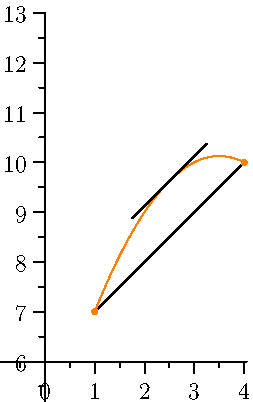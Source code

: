 import graph;
size(0,200);

real bu(real x) { return 7 + 3(x-1); }
real bl(real x) { return 7 + 2(x-1); }

//secant
draw((1,7)--(4,10),black);
dot((1,7),orange);
dot((4,10),orange);

real f(real x) { return 7+(x-1) - 0.5*(x-1)*(x-4) ; }
real fp(real x) { return 1 - 0.5*(x-4) - 0.5(x-1) ; }
real c = 2.5;

real tc(real x) { return f(c)+fp(c)*(x-c); }

draw(graph(f,1,4),orange);

draw(graph(tc,c-0.75,c+0.75),black);

//draw(graph(bu,1,4),invisible);
draw(graph(bl,1,4),invisible);

xaxis(YEquals(6),RightTicks);
yaxis(LeftTicks);

